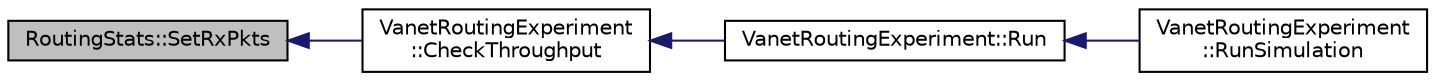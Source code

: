 digraph "RoutingStats::SetRxPkts"
{
  edge [fontname="Helvetica",fontsize="10",labelfontname="Helvetica",labelfontsize="10"];
  node [fontname="Helvetica",fontsize="10",shape=record];
  rankdir="LR";
  Node1 [label="RoutingStats::SetRxPkts",height=0.2,width=0.4,color="black", fillcolor="grey75", style="filled", fontcolor="black"];
  Node1 -> Node2 [dir="back",color="midnightblue",fontsize="10",style="solid"];
  Node2 [label="VanetRoutingExperiment\l::CheckThroughput",height=0.2,width=0.4,color="black", fillcolor="white", style="filled",URL="$d7/d1b/classVanetRoutingExperiment.html#a8677a520984328c4fa300618116b316d",tooltip="Checks the throughput and outputs summary to CSV file1. This is scheduled and called once per second..."];
  Node2 -> Node3 [dir="back",color="midnightblue",fontsize="10",style="solid"];
  Node3 [label="VanetRoutingExperiment::Run",height=0.2,width=0.4,color="black", fillcolor="white", style="filled",URL="$d7/d1b/classVanetRoutingExperiment.html#a603c3d73ea69a382459f446dfdef4833",tooltip="Run the simulation. "];
  Node3 -> Node4 [dir="back",color="midnightblue",fontsize="10",style="solid"];
  Node4 [label="VanetRoutingExperiment\l::RunSimulation",height=0.2,width=0.4,color="black", fillcolor="white", style="filled",URL="$d7/d1b/classVanetRoutingExperiment.html#a1dfce2ceec687bd91890e92536f5aaec",tooltip="Run the simulation. "];
}
